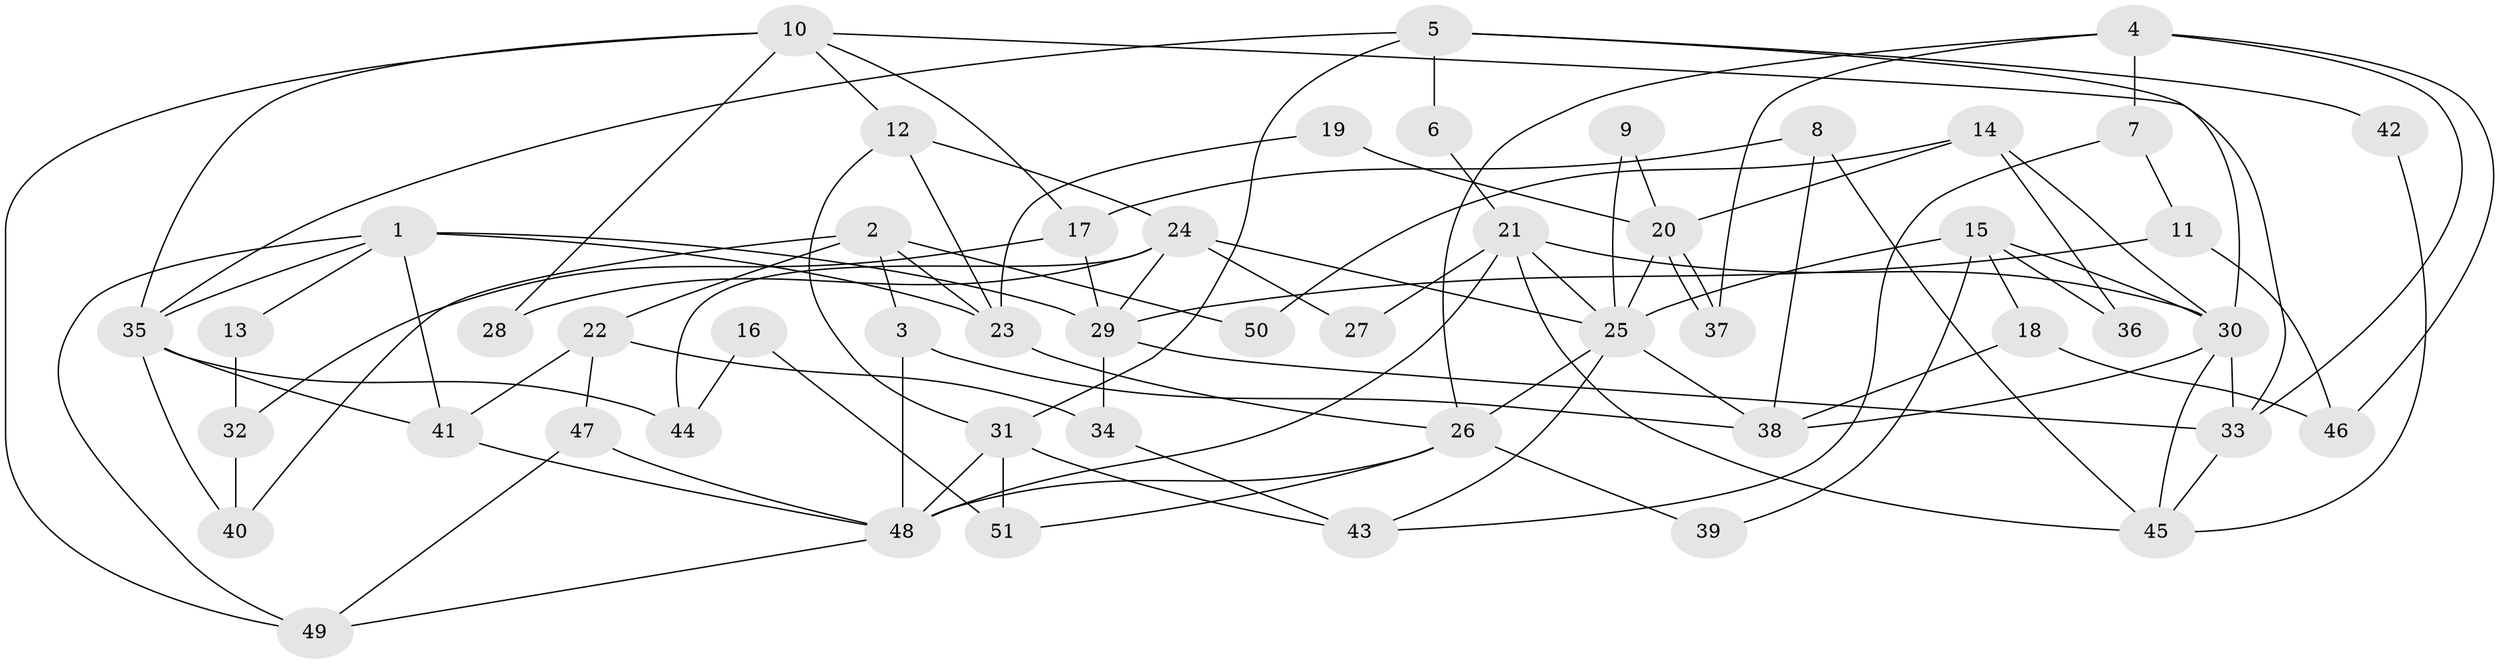// coarse degree distribution, {6: 0.2, 5: 0.23333333333333334, 8: 0.06666666666666667, 2: 0.2, 3: 0.1, 7: 0.06666666666666667, 4: 0.06666666666666667, 11: 0.03333333333333333, 9: 0.03333333333333333}
// Generated by graph-tools (version 1.1) at 2025/41/03/06/25 10:41:53]
// undirected, 51 vertices, 102 edges
graph export_dot {
graph [start="1"]
  node [color=gray90,style=filled];
  1;
  2;
  3;
  4;
  5;
  6;
  7;
  8;
  9;
  10;
  11;
  12;
  13;
  14;
  15;
  16;
  17;
  18;
  19;
  20;
  21;
  22;
  23;
  24;
  25;
  26;
  27;
  28;
  29;
  30;
  31;
  32;
  33;
  34;
  35;
  36;
  37;
  38;
  39;
  40;
  41;
  42;
  43;
  44;
  45;
  46;
  47;
  48;
  49;
  50;
  51;
  1 -- 29;
  1 -- 41;
  1 -- 13;
  1 -- 23;
  1 -- 35;
  1 -- 49;
  2 -- 23;
  2 -- 3;
  2 -- 22;
  2 -- 40;
  2 -- 50;
  3 -- 48;
  3 -- 38;
  4 -- 26;
  4 -- 33;
  4 -- 7;
  4 -- 37;
  4 -- 46;
  5 -- 31;
  5 -- 30;
  5 -- 6;
  5 -- 35;
  5 -- 42;
  6 -- 21;
  7 -- 43;
  7 -- 11;
  8 -- 17;
  8 -- 38;
  8 -- 45;
  9 -- 20;
  9 -- 25;
  10 -- 33;
  10 -- 35;
  10 -- 12;
  10 -- 17;
  10 -- 28;
  10 -- 49;
  11 -- 29;
  11 -- 46;
  12 -- 31;
  12 -- 23;
  12 -- 24;
  13 -- 32;
  14 -- 30;
  14 -- 20;
  14 -- 36;
  14 -- 50;
  15 -- 18;
  15 -- 30;
  15 -- 25;
  15 -- 36;
  15 -- 39;
  16 -- 44;
  16 -- 51;
  17 -- 29;
  17 -- 32;
  18 -- 46;
  18 -- 38;
  19 -- 23;
  19 -- 20;
  20 -- 37;
  20 -- 37;
  20 -- 25;
  21 -- 48;
  21 -- 25;
  21 -- 27;
  21 -- 30;
  21 -- 45;
  22 -- 41;
  22 -- 34;
  22 -- 47;
  23 -- 26;
  24 -- 25;
  24 -- 27;
  24 -- 28;
  24 -- 29;
  24 -- 44;
  25 -- 26;
  25 -- 38;
  25 -- 43;
  26 -- 48;
  26 -- 39;
  26 -- 51;
  29 -- 33;
  29 -- 34;
  30 -- 45;
  30 -- 33;
  30 -- 38;
  31 -- 48;
  31 -- 43;
  31 -- 51;
  32 -- 40;
  33 -- 45;
  34 -- 43;
  35 -- 40;
  35 -- 41;
  35 -- 44;
  41 -- 48;
  42 -- 45;
  47 -- 49;
  47 -- 48;
  48 -- 49;
}
